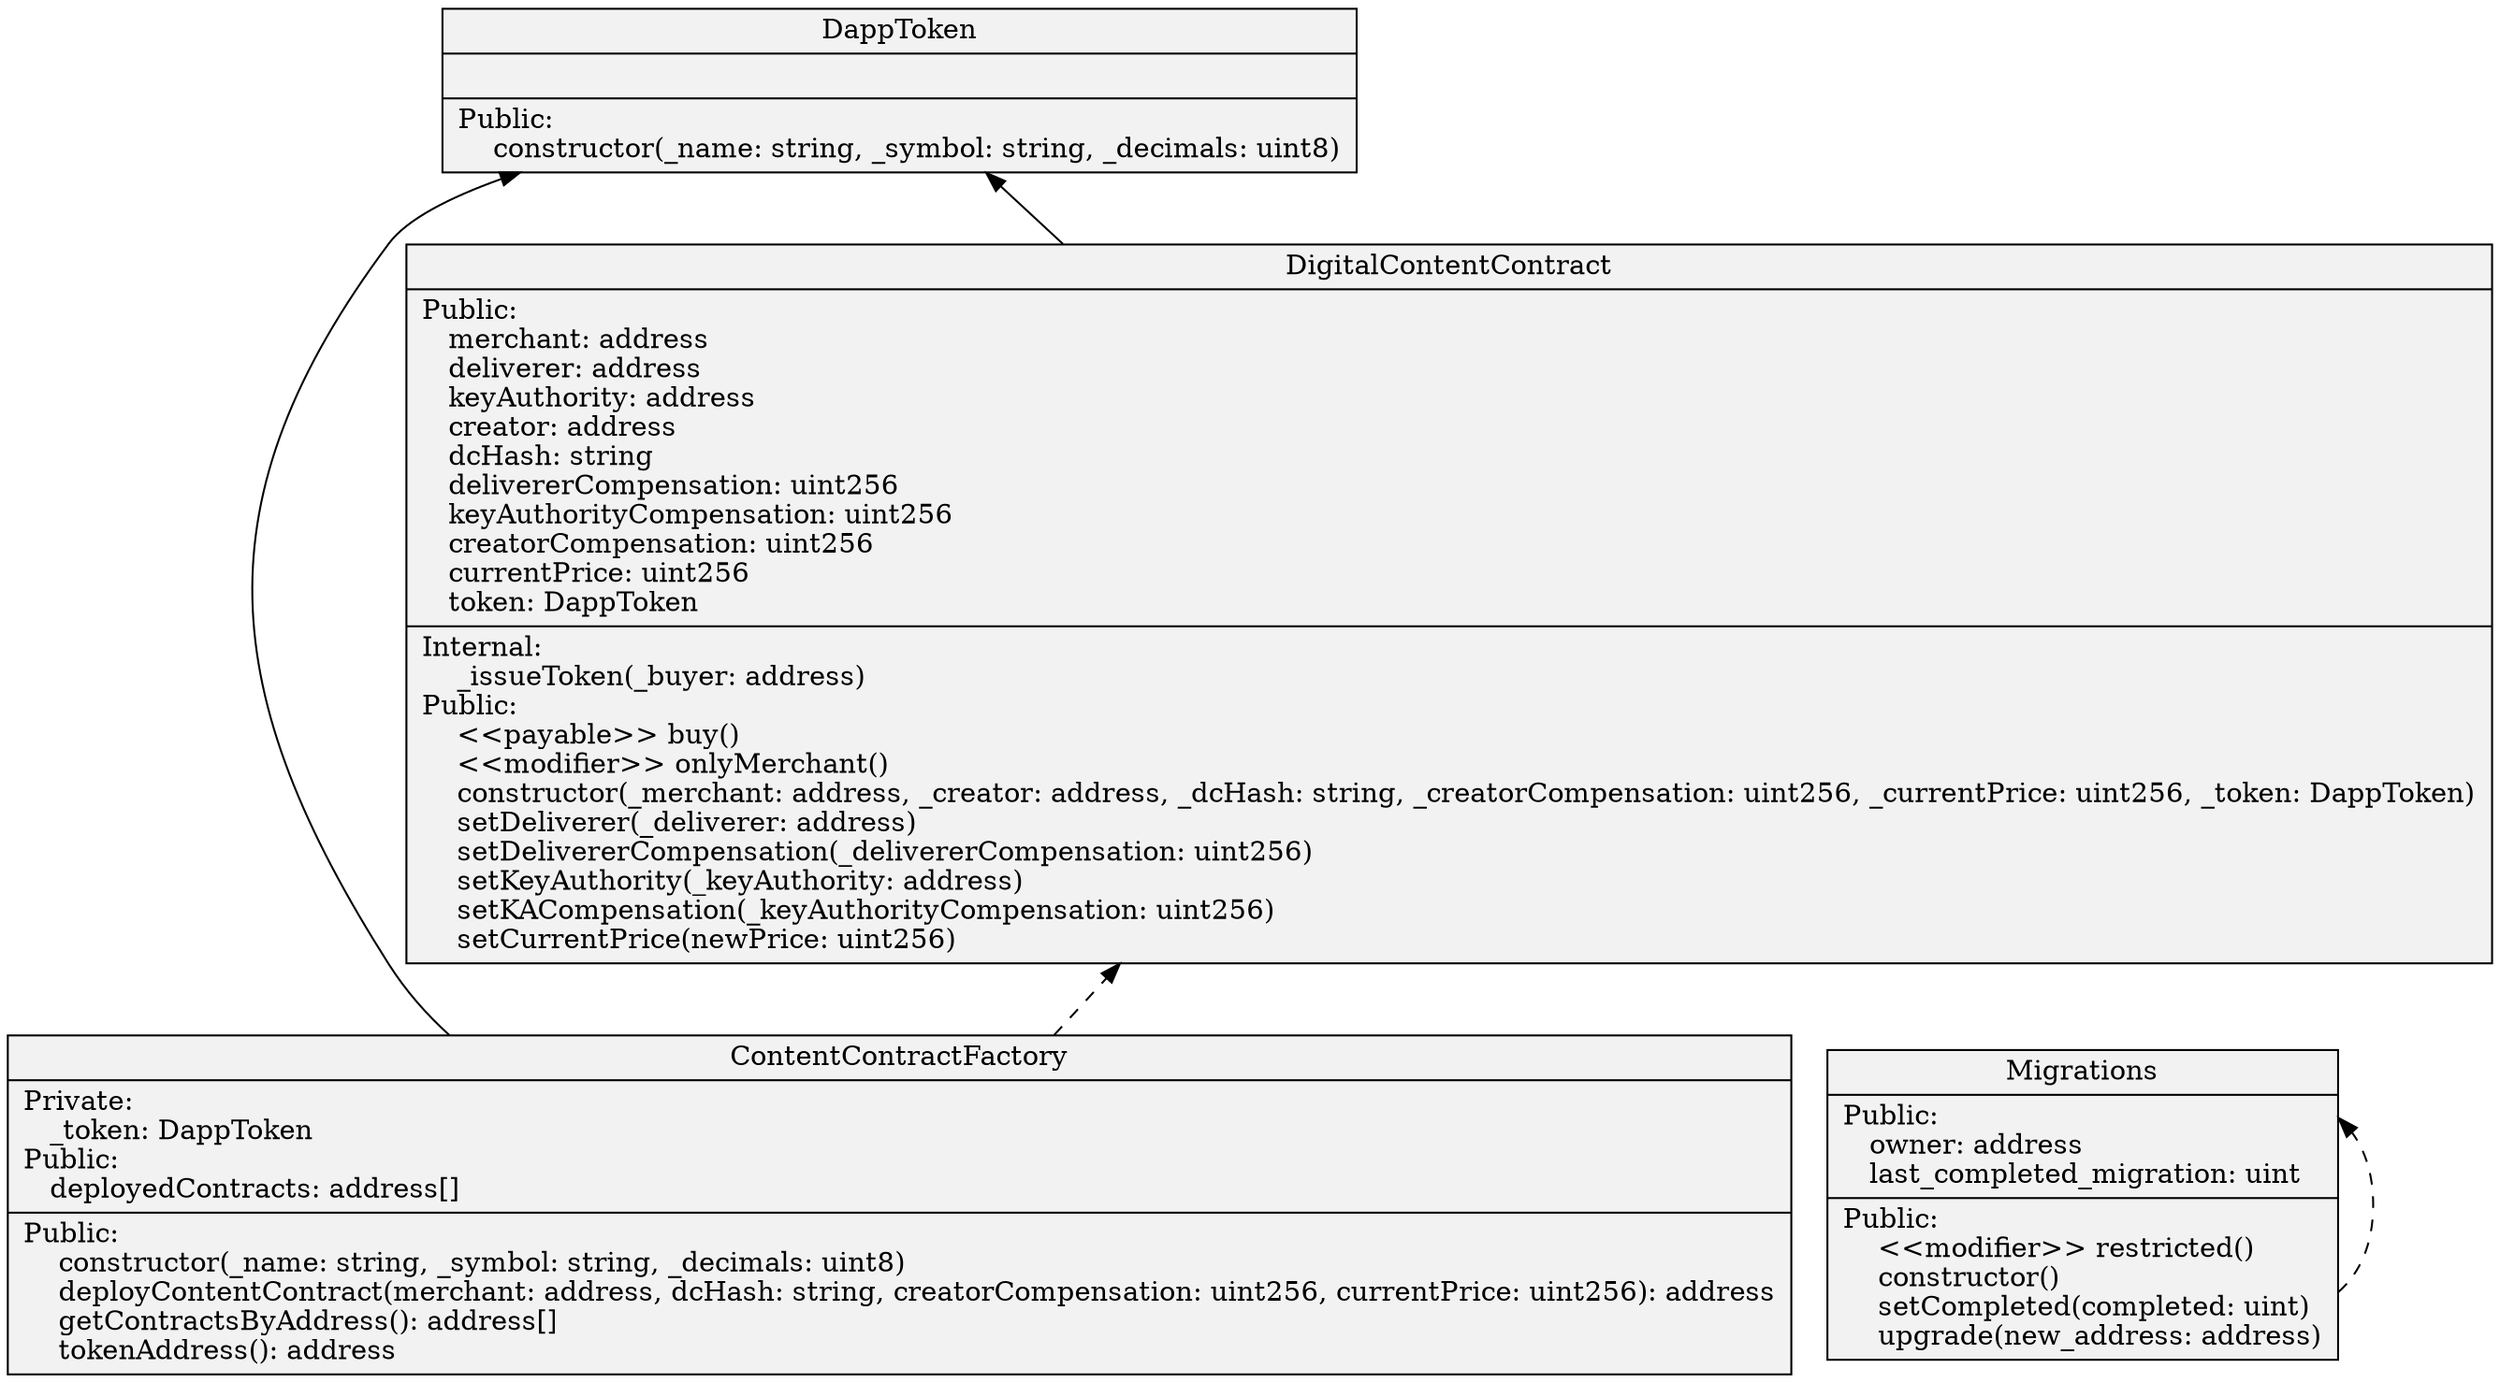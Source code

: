 
digraph UmlClassDiagram {
rankdir=BT
color=black
arrowhead=open
node [shape=record, style=filled, fillcolor=gray95]
subgraph  graph_0 {
label="../../contracts"
0 [label="{ContentContractFactory| Private:\l\ \ \ _token: DappToken\lPublic:\l\ \ \ deployedContracts: address[]\l| Public:\l\ \ \ \ constructor(_name: string, _symbol: string, _decimals: uint8)\l\ \ \ \ deployContentContract(merchant: address, dcHash: string, creatorCompensation: uint256, currentPrice: uint256): address\l\ \ \ \ getContractsByAddress(): address[]\l\ \ \ \ tokenAddress(): address\l}"]
1 [label="{DappToken| | Public:\l\ \ \ \ constructor(_name: string, _symbol: string, _decimals: uint8)\l}"]
2 [label="{DigitalContentContract| Public:\l\ \ \ merchant: address\l\ \ \ deliverer: address\l\ \ \ keyAuthority: address\l\ \ \ creator: address\l\ \ \ dcHash: string\l\ \ \ delivererCompensation: uint256\l\ \ \ keyAuthorityCompensation: uint256\l\ \ \ creatorCompensation: uint256\l\ \ \ currentPrice: uint256\l\ \ \ token: DappToken\l| Internal:\l\ \ \ \ _issueToken(_buyer: address)\lPublic:\l\ \ \ \ \<\<payable\>\> buy()\l\ \ \ \ \<\<modifier\>\> onlyMerchant()\l\ \ \ \ constructor(_merchant: address, _creator: address, _dcHash: string, _creatorCompensation: uint256, _currentPrice: uint256, _token: DappToken)\l\ \ \ \ setDeliverer(_deliverer: address)\l\ \ \ \ setDelivererCompensation(_delivererCompensation: uint256)\l\ \ \ \ setKeyAuthority(_keyAuthority: address)\l\ \ \ \ setKACompensation(_keyAuthorityCompensation: uint256)\l\ \ \ \ setCurrentPrice(newPrice: uint256)\l}"]
3 [label="{Migrations| Public:\l\ \ \ owner: address\l\ \ \ last_completed_migration: uint\l| Public:\l\ \ \ \ \<\<modifier\>\> restricted()\l\ \ \ \ constructor()\l\ \ \ \ setCompleted(completed: uint)\l\ \ \ \ upgrade(new_address: address)\l}"]
}
0 -> 1 []
0 -> 2 [style=dashed, ]
2 -> 1 []
3 -> 3 [style=dashed, ]
}